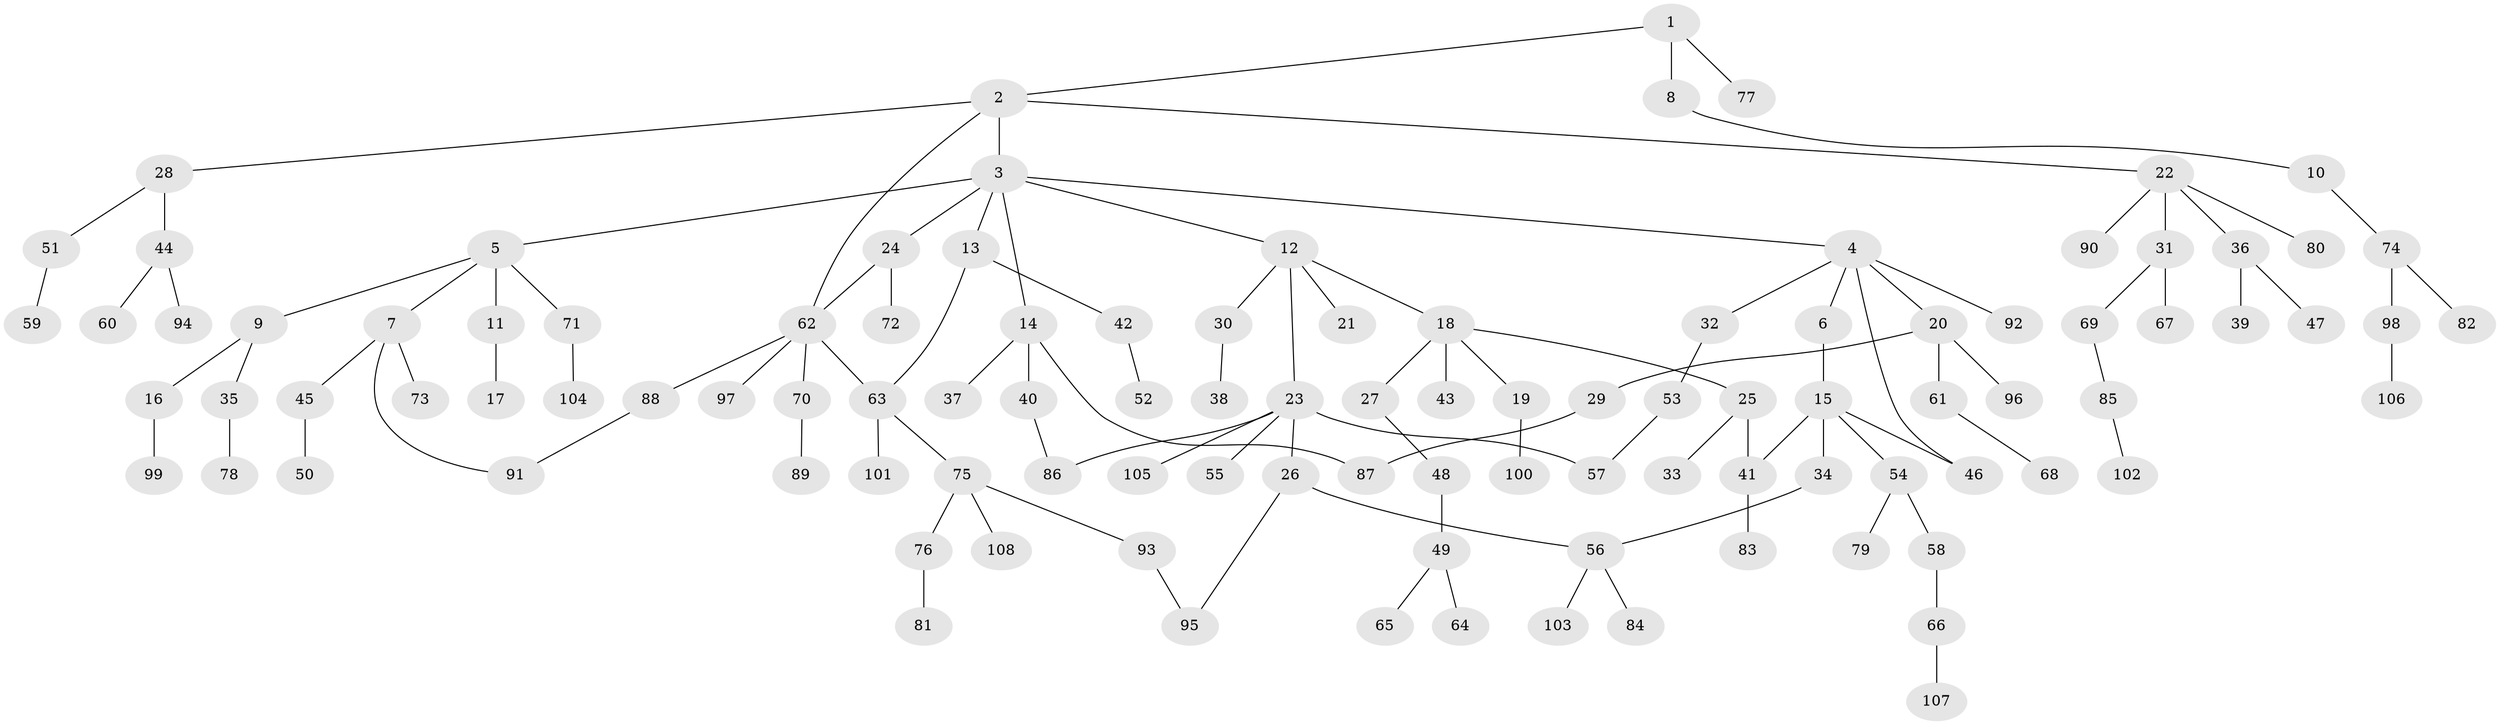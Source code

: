 // coarse degree distribution, {5: 0.09230769230769231, 7: 0.015384615384615385, 3: 0.13846153846153847, 1: 0.3384615384615385, 4: 0.06153846153846154, 2: 0.35384615384615387}
// Generated by graph-tools (version 1.1) at 2025/36/03/04/25 23:36:11]
// undirected, 108 vertices, 117 edges
graph export_dot {
  node [color=gray90,style=filled];
  1;
  2;
  3;
  4;
  5;
  6;
  7;
  8;
  9;
  10;
  11;
  12;
  13;
  14;
  15;
  16;
  17;
  18;
  19;
  20;
  21;
  22;
  23;
  24;
  25;
  26;
  27;
  28;
  29;
  30;
  31;
  32;
  33;
  34;
  35;
  36;
  37;
  38;
  39;
  40;
  41;
  42;
  43;
  44;
  45;
  46;
  47;
  48;
  49;
  50;
  51;
  52;
  53;
  54;
  55;
  56;
  57;
  58;
  59;
  60;
  61;
  62;
  63;
  64;
  65;
  66;
  67;
  68;
  69;
  70;
  71;
  72;
  73;
  74;
  75;
  76;
  77;
  78;
  79;
  80;
  81;
  82;
  83;
  84;
  85;
  86;
  87;
  88;
  89;
  90;
  91;
  92;
  93;
  94;
  95;
  96;
  97;
  98;
  99;
  100;
  101;
  102;
  103;
  104;
  105;
  106;
  107;
  108;
  1 -- 2;
  1 -- 8;
  1 -- 77;
  2 -- 3;
  2 -- 22;
  2 -- 28;
  2 -- 62;
  3 -- 4;
  3 -- 5;
  3 -- 12;
  3 -- 13;
  3 -- 14;
  3 -- 24;
  4 -- 6;
  4 -- 20;
  4 -- 32;
  4 -- 46;
  4 -- 92;
  5 -- 7;
  5 -- 9;
  5 -- 11;
  5 -- 71;
  6 -- 15;
  7 -- 45;
  7 -- 73;
  7 -- 91;
  8 -- 10;
  9 -- 16;
  9 -- 35;
  10 -- 74;
  11 -- 17;
  12 -- 18;
  12 -- 21;
  12 -- 23;
  12 -- 30;
  13 -- 42;
  13 -- 63;
  14 -- 37;
  14 -- 40;
  14 -- 87;
  15 -- 34;
  15 -- 54;
  15 -- 46;
  15 -- 41;
  16 -- 99;
  18 -- 19;
  18 -- 25;
  18 -- 27;
  18 -- 43;
  19 -- 100;
  20 -- 29;
  20 -- 61;
  20 -- 96;
  22 -- 31;
  22 -- 36;
  22 -- 80;
  22 -- 90;
  23 -- 26;
  23 -- 55;
  23 -- 57;
  23 -- 105;
  23 -- 86;
  24 -- 72;
  24 -- 62;
  25 -- 33;
  25 -- 41;
  26 -- 56;
  26 -- 95;
  27 -- 48;
  28 -- 44;
  28 -- 51;
  29 -- 87;
  30 -- 38;
  31 -- 67;
  31 -- 69;
  32 -- 53;
  34 -- 56;
  35 -- 78;
  36 -- 39;
  36 -- 47;
  40 -- 86;
  41 -- 83;
  42 -- 52;
  44 -- 60;
  44 -- 94;
  45 -- 50;
  48 -- 49;
  49 -- 64;
  49 -- 65;
  51 -- 59;
  53 -- 57;
  54 -- 58;
  54 -- 79;
  56 -- 84;
  56 -- 103;
  58 -- 66;
  61 -- 68;
  62 -- 63;
  62 -- 70;
  62 -- 88;
  62 -- 97;
  63 -- 75;
  63 -- 101;
  66 -- 107;
  69 -- 85;
  70 -- 89;
  71 -- 104;
  74 -- 82;
  74 -- 98;
  75 -- 76;
  75 -- 93;
  75 -- 108;
  76 -- 81;
  85 -- 102;
  88 -- 91;
  93 -- 95;
  98 -- 106;
}
